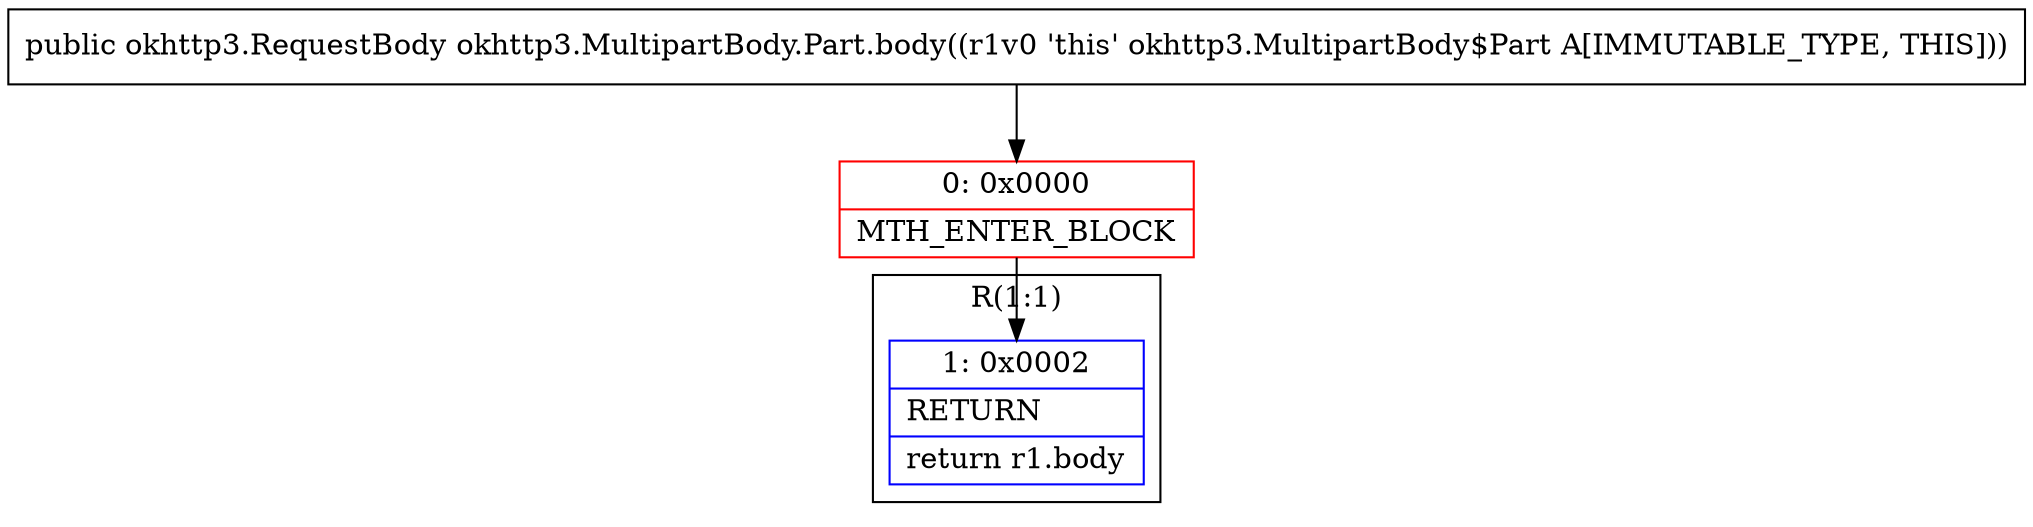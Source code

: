 digraph "CFG forokhttp3.MultipartBody.Part.body()Lokhttp3\/RequestBody;" {
subgraph cluster_Region_1653551575 {
label = "R(1:1)";
node [shape=record,color=blue];
Node_1 [shape=record,label="{1\:\ 0x0002|RETURN\l|return r1.body\l}"];
}
Node_0 [shape=record,color=red,label="{0\:\ 0x0000|MTH_ENTER_BLOCK\l}"];
MethodNode[shape=record,label="{public okhttp3.RequestBody okhttp3.MultipartBody.Part.body((r1v0 'this' okhttp3.MultipartBody$Part A[IMMUTABLE_TYPE, THIS])) }"];
MethodNode -> Node_0;
Node_0 -> Node_1;
}

